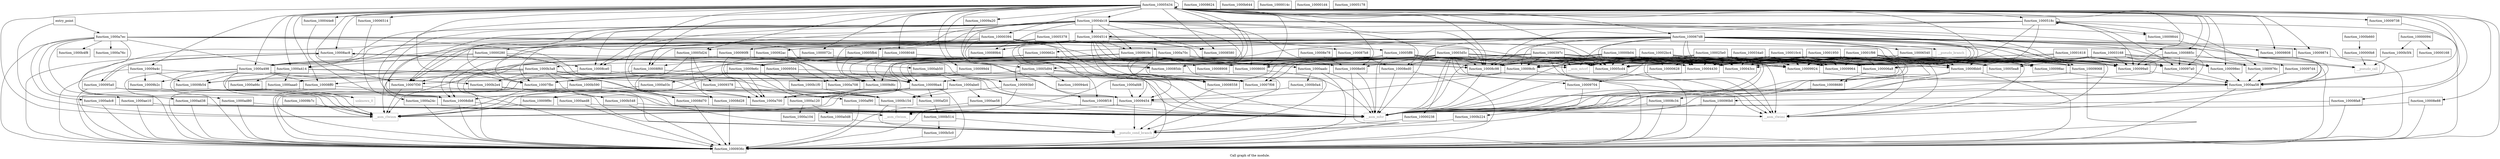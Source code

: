 digraph "Call graph of the module." {
  label="Call graph of the module.";
  node [shape=record];

  Node_function_10005378 [label="{function_10005378}"];
  Node_function_10005cd4 [label="{function_10005cd4}"];
  Node_function_10007f08 [label="{function_10007f08}"];
  Node_function_10005434 [label="{function_10005434}"];
  Node_function_10007f30 [label="{function_10007f30}"];
  Node_function_100090b0 [label="{function_100090b0}"];
  Node_function_10009808 [label="{function_10009808}"];
  Node_function_10008ed0 [label="{function_10008ed0}"];
  Node_function_10005d24 [label="{function_10005d24}"];
  Node_function_10009844 [label="{function_10009844}"];
  Node_function_10008f18 [label="{function_10008f18}"];
  Node_function_100090f8 [label="{function_100090f8}"];
  Node_function_10008e78 [label="{function_10008e78}"];
  Node_function_10007fbc [label="{function_10007fbc}"];
  Node_function_10008048 [label="{function_10008048}"];
  Node_function_1000919c [label="{function_1000919c}"];
  Node_function_10008558 [label="{function_10008558}"];
  Node_function_10008580 [label="{function_10008580}"];
  Node_function_100085dc [label="{function_100085dc}"];
  Node_function_10009874 [label="{function_10009874}"];
  Node_function_100092ac [label="{function_100092ac}"];
  Node_function_10008f60 [label="{function_10008f60}"];
  Node_function_10005d94 [label="{function_10005d94}"];
  Node_function_10008fa8 [label="{function_10008fa8}"];
  Node_function_10006540 [label="{function_10006540}"];
  Node_function_1000936c [label="{function_1000936c}"];
  Node_function_10008600 [label="{function_10008600}"];
  Node_function_10009378 [label="{function_10009378}"];
  Node_function_10008624 [label="{function_10008624}"];
  Node_function_10008680 [label="{function_10008680}"];
  Node_function_100087b8 [label="{function_100087b8}"];
  Node_function_1000885c [label="{function_1000885c}"];
  Node_function_10008908 [label="{function_10008908}"];
  Node_function_100093b0 [label="{function_100093b0}"];
  Node_function_100089b4 [label="{function_100089b4}"];
  Node_function_10005ea8 [label="{function_10005ea8}"];
  Node_function_10005fb4 [label="{function_10005fb4}"];
  Node_function_10009924 [label="{function_10009924}"];
  Node_function_1000662c [label="{function_1000662c}"];
  Node_function_10008ac8 [label="{function_10008ac8}"];
  Node_function_10009454 [label="{function_10009454}"];
  Node_function_10008bb0 [label="{function_10008bb0}"];
  Node_function_100094e4 [label="{function_100094e4}"];
  Node_function_10008c34 [label="{function_10008c34}"];
  Node_function_10009504 [label="{function_10009504}"];
  Node_function_10008c98 [label="{function_10008c98}"];
  Node_function_100095a0 [label="{function_100095a0}"];
  Node_function_10008ce0 [label="{function_10008ce0}"];
  Node_function_10009704 [label="{function_10009704}"];
  Node_function_10008ff0 [label="{function_10008ff0}"];
  Node_function_100098ac [label="{function_100098ac}"];
  Node_function_10009068 [label="{function_10009068}"];
  Node_function_10005ff8 [label="{function_10005ff8}"];
  Node_function_10008d28 [label="{function_10008d28}"];
  Node_function_10008d70 [label="{function_10008d70}"];
  Node_function_10006514 [label="{function_10006514}"];
  Node_function_100067d8 [label="{function_100067d8}"];
  Node_function_10009738 [label="{function_10009738}"];
  Node_function_10008e88 [label="{function_10008e88}"];
  Node_function_1000976c [label="{function_1000976c}"];
  Node_function_10008db8 [label="{function_10008db8}"];
  Node_function_100097a0 [label="{function_100097a0}"];
  Node_function_10008e00 [label="{function_10008e00}"];
  Node_function_100097d4 [label="{function_100097d4}"];
  Node_function_10009964 [label="{function_10009964}"];
  Node_function_1000ad38 [label="{function_1000ad38}"];
  Node_function_1000ad80 [label="{function_1000ad80}"];
  Node_function_100099a0 [label="{function_100099a0}"];
  Node_function_100099d4 [label="{function_100099d4}"];
  Node_function_10009a20 [label="{function_10009a20}"];
  Node_function_10009a4c [label="{function_10009a4c}"];
  Node_function_10009b2c [label="{function_10009b2c}"];
  Node_function_10009b54 [label="{function_10009b54}"];
  Node_function_10009b7c [label="{function_10009b7c}"];
  Node_function_10009ba4 [label="{function_10009ba4}"];
  Node_function_10009cfc [label="{function_10009cfc}"];
  Node_function_10009d6c [label="{function_10009d6c}"];
  Node_function_10009e6c [label="{function_10009e6c}"];
  Node_function_10009f9c [label="{function_10009f9c}"];
  Node_function_1000a03c [label="{function_1000a03c}"];
  Node_function_1000a0d8 [label="{function_1000a0d8}"];
  Node_function_1000a104 [label="{function_1000a104}"];
  Node_function_1000a120 [label="{function_1000a120}"];
  Node_function_1000a24c [label="{function_1000a24c}"];
  Node_function_1000a414 [label="{function_1000a414}"];
  Node_function_1000a498 [label="{function_1000a498}"];
  Node_function_1000a66c [label="{function_1000a66c}"];
  Node_function_1000a700 [label="{function_1000a700}"];
  Node_function_1000a708 [label="{function_1000a708}"];
  Node_function_1000a70c [label="{function_1000a70c}"];
  Node_function_1000a76c [label="{function_1000a76c}"];
  Node_function_1000a7ec [label="{function_1000a7ec}"];
  Node_function_1000aa58 [label="{function_1000aa58}"];
  Node_function_1000aaa0 [label="{function_1000aaa0}"];
  Node_function_1000aadc [label="{function_1000aadc}"];
  Node_function_1000ab50 [label="{function_1000ab50}"];
  Node_function_1000abe0 [label="{function_1000abe0}"];
  Node_function_1000adc8 [label="{function_1000adc8}"];
  Node_function_1000ae10 [label="{function_1000ae10}"];
  Node_function_1000ae58 [label="{function_1000ae58}"];
  Node_function_1000aed8 [label="{function_1000aed8}"];
  Node_function_1000af20 [label="{function_1000af20}"];
  Node_function_1000af90 [label="{function_1000af90}"];
  Node_function_1000afd8 [label="{function_1000afd8}"];
  Node_function_1000b0a4 [label="{function_1000b0a4}"];
  Node_function_1000b154 [label="{function_1000b154}"];
  Node_function_1000b1f0 [label="{function_1000b1f0}"];
  Node_function_1000b224 [label="{function_1000b224}"];
  Node_function_1000b2e4 [label="{function_1000b2e4}"];
  Node_function_1000b3a8 [label="{function_1000b3a8}"];
  Node_function_1000b4f8 [label="{function_1000b4f8}"];
  Node_function_1000b514 [label="{function_1000b514}"];
  Node_function_1000b548 [label="{function_1000b548}"];
  Node_function_1000b590 [label="{function_1000b590}"];
  Node_function_1000b5c0 [label="{function_1000b5c0}"];
  Node_function_1000b5f4 [label="{function_1000b5f4}"];
  Node_function_1000b644 [label="{function_1000b644}"];
  Node_function_1000b660 [label="{function_1000b660}"];
  Node___asm_rlwinm [color="gray50", fontcolor="gray50", label="{__asm_rlwinm}"];
  Node___asm_rlwinm_ [color="gray50", fontcolor="gray50", label="{__asm_rlwinm_}"];
  Node___asm_rlwimi [color="gray50", fontcolor="gray50", label="{__asm_rlwimi}"];
  Node___asm_mfcr [color="gray50", fontcolor="gray50", label="{__asm_mfcr}"];
  Node___asm_mtcrf [color="gray50", fontcolor="gray50", label="{__asm_mtcrf}"];
  Node_unknown_0 [color="gray50", fontcolor="gray50", label="{unknown_0}"];
  Node___pseudo_call [color="gray50", fontcolor="gray50", label="{__pseudo_call}"];
  Node___pseudo_branch [color="gray50", fontcolor="gray50", label="{__pseudo_branch}"];
  Node___pseudo_cond_branch [color="gray50", fontcolor="gray50", label="{__pseudo_cond_branch}"];
  Node_function_10000094 [label="{function_10000094}"];
  Node_function_100000b8 [label="{function_100000b8}"];
  Node_function_1000014c [label="{function_1000014c}"];
  Node_function_10000168 [label="{function_10000168}"];
  Node_function_100001d4 [label="{function_100001d4}"];
  Node_entry_point [label="{entry_point}"];
  Node_function_10000238 [label="{function_10000238}"];
  Node_function_10000280 [label="{function_10000280}"];
  Node_function_10000394 [label="{function_10000394}"];
  Node_function_10000628 [label="{function_10000628}"];
  Node_function_100006a8 [label="{function_100006a8}"];
  Node_function_1000072c [label="{function_1000072c}"];
  Node_function_10000b04 [label="{function_10000b04}"];
  Node_function_100010c4 [label="{function_100010c4}"];
  Node_function_100098ec [label="{function_100098ec}"];
  Node_function_10001618 [label="{function_10001618}"];
  Node_function_10001950 [label="{function_10001950}"];
  Node_function_10001f98 [label="{function_10001f98}"];
  Node_function_100025e0 [label="{function_100025e0}"];
  Node_function_10002bc4 [label="{function_10002bc4}"];
  Node_function_10003168 [label="{function_10003168}"];
  Node_function_100034a0 [label="{function_100034a0}"];
  Node_function_1000397c [label="{function_1000397c}"];
  Node_function_10003d5c [label="{function_10003d5c}"];
  Node_function_100043cc [label="{function_100043cc}"];
  Node_function_10004430 [label="{function_10004430}"];
  Node_function_100044e8 [label="{function_100044e8}"];
  Node_function_10004514 [label="{function_10004514}"];
  Node_function_10004b18 [label="{function_10004b18}"];
  Node_function_10005178 [label="{function_10005178}"];
  Node_function_1000518c [label="{function_1000518c}"];
  Node_function_10005378 -> Node_function_10005cd4;
  Node_function_10005378 -> Node_function_10007f08;
  Node_function_10005378 -> Node_function_10007f30;
  Node_function_10005378 -> Node_function_10007fbc;
  Node_function_10005378 -> Node_function_10005fb4;
  Node_function_10005378 -> Node_function_10005ff8;
  Node_function_10005434 -> Node_function_10005cd4;
  Node_function_10005434 -> Node_function_10007f08;
  Node_function_10005434 -> Node_function_10005434;
  Node_function_10005434 -> Node_function_10007f30;
  Node_function_10005434 -> Node_function_100090b0;
  Node_function_10005434 -> Node_function_10009808;
  Node_function_10005434 -> Node_function_10005d24;
  Node_function_10005434 -> Node_function_10007fbc;
  Node_function_10005434 -> Node_function_10008048;
  Node_function_10005434 -> Node_function_10008558;
  Node_function_10005434 -> Node_function_10008580;
  Node_function_10005434 -> Node_function_10009874;
  Node_function_10005434 -> Node_function_10008f60;
  Node_function_10005434 -> Node_function_10005d94;
  Node_function_10005434 -> Node_function_10008fa8;
  Node_function_10005434 -> Node_function_1000936c;
  Node_function_10005434 -> Node_function_10008600;
  Node_function_10005434 -> Node_function_1000885c;
  Node_function_10005434 -> Node_function_10008ac8;
  Node_function_10005434 -> Node_function_10008bb0;
  Node_function_10005434 -> Node_function_10008c98;
  Node_function_10005434 -> Node_function_10008ce0;
  Node_function_10005434 -> Node_function_10008ff0;
  Node_function_10005434 -> Node_function_10006514;
  Node_function_10005434 -> Node_function_100067d8;
  Node_function_10005434 -> Node_function_10009738;
  Node_function_10005434 -> Node_function_10008e88;
  Node_function_10005434 -> Node_function_10008db8;
  Node_function_10005434 -> Node_function_100097a0;
  Node_function_10005434 -> Node_function_10008e00;
  Node_function_10005434 -> Node_function_100099a0;
  Node_function_10005434 -> Node_function_100099d4;
  Node_function_10005434 -> Node_function_10009a20;
  Node_function_10005434 -> Node_function_10009a4c;
  Node_function_10005434 -> Node_function_1000a414;
  Node_function_10005434 -> Node_function_1000a498;
  Node_function_10005434 -> Node___asm_rlwinm;
  Node_function_10005434 -> Node_function_10000394;
  Node_function_10005434 -> Node_function_1000072c;
  Node_function_10005434 -> Node_function_100098ec;
  Node_function_10005434 -> Node_function_100044e8;
  Node_function_10005434 -> Node_function_10004b18;
  Node_function_10005434 -> Node_function_1000518c;
  Node_function_10007f30 -> Node___asm_rlwinm;
  Node_function_10007f30 -> Node___pseudo_cond_branch;
  Node_function_100090b0 -> Node_function_1000936c;
  Node_function_100090b0 -> Node___asm_mfcr;
  Node_function_10009808 -> Node_function_1000aa58;
  Node_function_10008ed0 -> Node_function_1000936c;
  Node_function_10008ed0 -> Node___asm_mfcr;
  Node_function_10005d24 -> Node_function_10009378;
  Node_function_10005d24 -> Node_function_10009068;
  Node_function_10005d24 -> Node_function_10008d28;
  Node_function_10005d24 -> Node_function_10008d70;
  Node_function_10009844 -> Node_function_1000aa58;
  Node_function_10008f18 -> Node_function_1000936c;
  Node_function_10008f18 -> Node___asm_mfcr;
  Node_function_100090f8 -> Node_function_1000936c;
  Node_function_100090f8 -> Node_function_10008c98;
  Node_function_100090f8 -> Node_function_10009d6c;
  Node_function_100090f8 -> Node_function_1000a700;
  Node_function_100090f8 -> Node_function_1000a708;
  Node_function_10008e78 -> Node_function_10008e00;
  Node_function_10007fbc -> Node___asm_rlwinm;
  Node_function_10007fbc -> Node___pseudo_cond_branch;
  Node_function_10008048 -> Node_function_100085dc;
  Node_function_10008048 -> Node_function_10009ba4;
  Node_function_1000919c -> Node_function_1000936c;
  Node_function_1000919c -> Node_function_10008bb0;
  Node_function_1000919c -> Node_function_10008c98;
  Node_function_1000919c -> Node_function_10008e00;
  Node_function_1000919c -> Node_function_10009ba4;
  Node_function_1000919c -> Node_function_10009cfc;
  Node_function_1000919c -> Node_function_10009d6c;
  Node_function_1000919c -> Node_function_1000a700;
  Node_function_1000919c -> Node_function_1000aadc;
  Node_function_10008558 -> Node___pseudo_cond_branch;
  Node_function_100085dc -> Node___pseudo_cond_branch;
  Node_function_10009874 -> Node_function_1000aa58;
  Node_function_100092ac -> Node_function_1000a700;
  Node_function_100092ac -> Node_function_1000a708;
  Node_function_100092ac -> Node_function_1000ab50;
  Node_function_10008f60 -> Node_function_1000936c;
  Node_function_10008f60 -> Node___asm_mfcr;
  Node_function_10005d94 -> Node_function_10007f08;
  Node_function_10005d94 -> Node_function_10007f30;
  Node_function_10005d94 -> Node_function_10007fbc;
  Node_function_10005d94 -> Node_function_10008558;
  Node_function_10005d94 -> Node_function_100094e4;
  Node_function_10008fa8 -> Node_function_1000936c;
  Node_function_10008fa8 -> Node___asm_mfcr;
  Node_function_10006540 -> Node_function_10008600;
  Node_function_10006540 -> Node_function_10008bb0;
  Node_function_10006540 -> Node_function_10008c98;
  Node_function_10006540 -> Node_function_100097a0;
  Node_function_10006540 -> Node_function_100099a0;
  Node_function_10008600 -> Node___pseudo_cond_branch;
  Node_function_10009378 -> Node_function_1000af90;
  Node_function_10008680 -> Node___pseudo_cond_branch;
  Node_function_100087b8 -> Node_function_10008ed0;
  Node_function_1000885c -> Node_function_1000936c;
  Node_function_1000885c -> Node_function_10008c98;
  Node_function_1000885c -> Node_function_100097a0;
  Node_function_1000885c -> Node_function_100097d4;
  Node_function_1000885c -> Node_function_100099a0;
  Node_function_100093b0 -> Node_function_1000b154;
  Node_function_100093b0 -> Node___asm_rlwinm_;
  Node_function_10005fb4 -> Node_function_10009d6c;
  Node_function_10009924 -> Node_function_1000aa58;
  Node_function_1000662c -> Node_function_10008558;
  Node_function_1000662c -> Node_function_100085dc;
  Node_function_1000662c -> Node_function_10009ba4;
  Node_function_1000662c -> Node_function_10009e6c;
  Node_function_10008ac8 -> Node_function_1000936c;
  Node_function_10008ac8 -> Node_function_10009504;
  Node_function_10008ac8 -> Node_function_100095a0;
  Node_function_10008ac8 -> Node___asm_mfcr;
  Node_function_10009454 -> Node___asm_rlwinm_;
  Node_function_10009454 -> Node___asm_rlwimi;
  Node_function_10009454 -> Node___pseudo_cond_branch;
  Node_function_10008bb0 -> Node_function_1000936c;
  Node_function_10008bb0 -> Node_function_10008c34;
  Node_function_10008bb0 -> Node___asm_mfcr;
  Node_function_10008c34 -> Node_function_1000936c;
  Node_function_10008c34 -> Node___asm_mfcr;
  Node_function_10009504 -> Node_function_10008ac8;
  Node_function_10009504 -> Node_function_10009454;
  Node_function_10009504 -> Node_function_1000b1f0;
  Node_function_10008c98 -> Node_function_1000936c;
  Node_function_10008c98 -> Node___asm_mfcr;
  Node_function_100095a0 -> Node_function_1000936c;
  Node_function_100095a0 -> Node_function_10008ac8;
  Node_function_100095a0 -> Node_function_1000b154;
  Node_function_100095a0 -> Node___asm_rlwinm;
  Node_function_10008ce0 -> Node_function_1000936c;
  Node_function_10008ce0 -> Node___asm_mfcr;
  Node_function_10009704 -> Node_function_1000b224;
  Node_function_10008ff0 -> Node_function_1000936c;
  Node_function_10008ff0 -> Node___asm_mfcr;
  Node_function_100098ac -> Node_function_1000aa58;
  Node_function_10009068 -> Node_function_1000936c;
  Node_function_10009068 -> Node___asm_mfcr;
  Node_function_10005ff8 -> Node_function_10005cd4;
  Node_function_10005ff8 -> Node_function_10008558;
  Node_function_10005ff8 -> Node_function_10008f60;
  Node_function_10005ff8 -> Node_function_10008600;
  Node_function_10005ff8 -> Node_function_10008bb0;
  Node_function_10005ff8 -> Node_function_10008c98;
  Node_function_10005ff8 -> Node_function_100098ac;
  Node_function_10005ff8 -> Node_function_100097a0;
  Node_function_10005ff8 -> Node_function_100099a0;
  Node_function_10005ff8 -> Node_function_10009cfc;
  Node_function_10005ff8 -> Node_function_10009d6c;
  Node_function_10005ff8 -> Node_function_10009e6c;
  Node_function_10005ff8 -> Node_function_1000a498;
  Node_function_10005ff8 -> Node___asm_rlwinm;
  Node_function_10005ff8 -> Node___asm_mfcr;
  Node_function_10005ff8 -> Node___asm_mtcrf;
  Node_function_10005ff8 -> Node_function_100098ec;
  Node_function_10008d28 -> Node_function_1000936c;
  Node_function_10008d28 -> Node___asm_mfcr;
  Node_function_10008d70 -> Node_function_1000936c;
  Node_function_10008d70 -> Node___asm_mfcr;
  Node_function_10006514 -> Node_function_10008db8;
  Node_function_100067d8 -> Node_function_10005cd4;
  Node_function_100067d8 -> Node_function_10009808;
  Node_function_100067d8 -> Node_function_10005d24;
  Node_function_100067d8 -> Node_function_10009874;
  Node_function_100067d8 -> Node_function_10008f60;
  Node_function_100067d8 -> Node_function_10006540;
  Node_function_100067d8 -> Node_function_1000936c;
  Node_function_100067d8 -> Node_function_1000885c;
  Node_function_100067d8 -> Node_function_100093b0;
  Node_function_100067d8 -> Node_function_10009924;
  Node_function_100067d8 -> Node_function_1000662c;
  Node_function_100067d8 -> Node_function_10008bb0;
  Node_function_100067d8 -> Node_function_10008c98;
  Node_function_100067d8 -> Node_function_10008ce0;
  Node_function_100067d8 -> Node_function_100098ac;
  Node_function_100067d8 -> Node_function_10009068;
  Node_function_100067d8 -> Node_function_10009964;
  Node_function_100067d8 -> Node_function_100099a0;
  Node_function_100067d8 -> Node_function_10009cfc;
  Node_function_100067d8 -> Node_function_1000a414;
  Node_function_100067d8 -> Node___asm_rlwinm;
  Node_function_100067d8 -> Node___asm_rlwimi;
  Node_function_100067d8 -> Node___asm_mfcr;
  Node_function_100067d8 -> Node___asm_mtcrf;
  Node_function_100067d8 -> Node___pseudo_branch;
  Node_function_100067d8 -> Node_function_100098ec;
  Node_function_100067d8 -> Node_function_100043cc;
  Node_function_100067d8 -> Node_function_10004430;
  Node_function_10009738 -> Node_function_1000aa58;
  Node_function_10008e88 -> Node_function_1000936c;
  Node_function_10008e88 -> Node___asm_mfcr;
  Node_function_1000976c -> Node_function_1000aa58;
  Node_function_10008db8 -> Node_function_1000936c;
  Node_function_10008db8 -> Node___asm_mfcr;
  Node_function_100097a0 -> Node_function_1000aa58;
  Node_function_10008e00 -> Node_function_1000936c;
  Node_function_10008e00 -> Node___asm_mfcr;
  Node_function_100097d4 -> Node_function_1000aa58;
  Node_function_10009964 -> Node_function_1000aa58;
  Node_function_1000ad38 -> Node_function_1000936c;
  Node_function_1000ad38 -> Node___asm_mfcr;
  Node_function_1000ad80 -> Node_function_1000936c;
  Node_function_1000ad80 -> Node___asm_mfcr;
  Node_function_100099a0 -> Node_function_1000aa58;
  Node_function_100099d4 -> Node_function_1000936c;
  Node_function_100099d4 -> Node_function_10009b54;
  Node_function_10009a20 -> Node_function_10009454;
  Node_function_10009a4c -> Node_function_1000936c;
  Node_function_10009a4c -> Node_function_10009b2c;
  Node_function_10009a4c -> Node_function_10009b54;
  Node_function_10009a4c -> Node_function_1000b2e4;
  Node_function_10009b2c -> Node___asm_rlwinm;
  Node_function_10009b54 -> Node___asm_rlwinm;
  Node_function_10009b7c -> Node___asm_rlwinm;
  Node_function_10009ba4 -> Node_function_1000936c;
  Node_function_10009ba4 -> Node_function_10009f9c;
  Node_function_10009ba4 -> Node_function_1000a120;
  Node_function_10009ba4 -> Node_function_1000a700;
  Node_function_10009ba4 -> Node_function_1000af20;
  Node_function_10009ba4 -> Node___asm_rlwinm;
  Node_function_10009cfc -> Node_function_1000936c;
  Node_function_10009cfc -> Node_function_10009454;
  Node_function_10009cfc -> Node_function_10009ba4;
  Node_function_10009d6c -> Node_function_1000a120;
  Node_function_10009d6c -> Node_function_1000a700;
  Node_function_10009d6c -> Node_function_1000af20;
  Node_function_10009e6c -> Node_function_10009ba4;
  Node_function_10009e6c -> Node_function_10009d6c;
  Node_function_10009e6c -> Node_function_1000a03c;
  Node_function_10009e6c -> Node_function_1000a120;
  Node_function_10009e6c -> Node_function_1000a700;
  Node_function_10009e6c -> Node_function_1000b154;
  Node_function_10009e6c -> Node___asm_rlwinm;
  Node_function_10009f9c -> Node___asm_rlwinm;
  Node_function_1000a03c -> Node___asm_rlwinm;
  Node_function_1000a0d8 -> Node___pseudo_cond_branch;
  Node_function_1000a120 -> Node_function_1000a0d8;
  Node_function_1000a120 -> Node_function_1000a104;
  Node_function_1000a24c -> Node_function_1000936c;
  Node_function_1000a24c -> Node___asm_rlwinm_;
  Node_function_1000a414 -> Node_function_1000a66c;
  Node_function_1000a414 -> Node_function_1000a700;
  Node_function_1000a414 -> Node_function_1000a708;
  Node_function_1000a414 -> Node_function_1000aaa0;
  Node_function_1000a414 -> Node_unknown_0;
  Node_function_1000a498 -> Node_function_1000936c;
  Node_function_1000a498 -> Node_function_10008ff0;
  Node_function_1000a498 -> Node_function_10009b2c;
  Node_function_1000a498 -> Node_function_10009b54;
  Node_function_1000a498 -> Node_function_1000aed8;
  Node_function_1000a498 -> Node_function_1000b2e4;
  Node_function_1000a498 -> Node___asm_rlwinm;
  Node_function_1000a498 -> Node___asm_mfcr;
  Node_function_1000a66c -> Node_unknown_0;
  Node_function_1000a70c -> Node_function_10008bb0;
  Node_function_1000a70c -> Node_function_10008e00;
  Node_function_1000a70c -> Node_function_1000b3a8;
  Node_function_1000a7ec -> Node_function_1000936c;
  Node_function_1000a7ec -> Node_function_10009454;
  Node_function_1000a7ec -> Node_function_1000ad38;
  Node_function_1000a7ec -> Node_function_1000ad80;
  Node_function_1000a7ec -> Node_function_1000a414;
  Node_function_1000a7ec -> Node_function_1000a70c;
  Node_function_1000a7ec -> Node_function_1000a76c;
  Node_function_1000a7ec -> Node_function_1000adc8;
  Node_function_1000a7ec -> Node_function_1000ae10;
  Node_function_1000a7ec -> Node_function_1000b154;
  Node_function_1000a7ec -> Node_function_1000b4f8;
  Node_function_1000a7ec -> Node___pseudo_call;
  Node_function_1000aa58 -> Node_function_1000936c;
  Node_function_1000aa58 -> Node___asm_mfcr;
  Node_function_1000aaa0 -> Node_function_1000936c;
  Node_function_1000aaa0 -> Node___asm_mfcr;
  Node_function_1000aadc -> Node_function_1000936c;
  Node_function_1000aadc -> Node_function_1000b0a4;
  Node_function_1000aadc -> Node___asm_mfcr;
  Node_function_1000ab50 -> Node_function_100093b0;
  Node_function_1000ab50 -> Node_function_1000abe0;
  Node_function_1000abe0 -> Node_function_1000936c;
  Node_function_1000abe0 -> Node_function_1000ae58;
  Node_function_1000abe0 -> Node_function_1000b154;
  Node_function_1000abe0 -> Node___asm_rlwinm;
  Node_function_1000abe0 -> Node___asm_mfcr;
  Node_function_1000adc8 -> Node_function_1000936c;
  Node_function_1000adc8 -> Node___asm_mfcr;
  Node_function_1000ae10 -> Node_function_1000936c;
  Node_function_1000ae10 -> Node___asm_mfcr;
  Node_function_1000ae58 -> Node_function_1000936c;
  Node_function_1000ae58 -> Node___asm_mfcr;
  Node_function_1000aed8 -> Node_function_1000936c;
  Node_function_1000aed8 -> Node___asm_mfcr;
  Node_function_1000af20 -> Node_function_1000b514;
  Node_function_1000af90 -> Node_function_1000936c;
  Node_function_1000af90 -> Node___asm_mfcr;
  Node_function_1000afd8 -> Node_function_10009454;
  Node_function_1000b0a4 -> Node_function_10009454;
  Node_function_1000b154 -> Node___asm_rlwinm_;
  Node_function_1000b154 -> Node___pseudo_cond_branch;
  Node_function_1000b1f0 -> Node_function_1000b154;
  Node_function_1000b224 -> Node___pseudo_cond_branch;
  Node_function_1000b2e4 -> Node_function_1000b154;
  Node_function_1000b2e4 -> Node_function_1000b548;
  Node_function_1000b3a8 -> Node_function_10009454;
  Node_function_1000b3a8 -> Node_function_10008ff0;
  Node_function_1000b3a8 -> Node_function_10009b54;
  Node_function_1000b3a8 -> Node_function_1000a700;
  Node_function_1000b3a8 -> Node_function_1000aaa0;
  Node_function_1000b3a8 -> Node_function_1000b2e4;
  Node_function_1000b3a8 -> Node_function_1000b590;
  Node_function_1000b3a8 -> Node___pseudo_cond_branch;
  Node_function_1000b514 -> Node_function_1000b5c0;
  Node_function_1000b514 -> Node___pseudo_cond_branch;
  Node_function_1000b548 -> Node_function_1000936c;
  Node_function_1000b548 -> Node___asm_mfcr;
  Node_function_1000b590 -> Node_function_10008d28;
  Node_function_1000b590 -> Node_function_10008db8;
  Node_function_1000b5c0 -> Node_function_1000936c;
  Node_function_1000b5f4 -> Node___pseudo_call;
  Node_function_1000b660 -> Node_function_100000b8;
  Node_function_10000094 -> Node_function_1000b5f4;
  Node_function_10000094 -> Node_function_10000168;
  Node_function_100000b8 -> Node___pseudo_call;
  Node_entry_point -> Node_function_1000a7ec;
  Node_entry_point -> Node___asm_rlwinm;
  Node_function_10000238 -> Node___pseudo_cond_branch;
  Node_function_10000280 -> Node_function_10008ce0;
  Node_function_10000280 -> Node_function_10008d70;
  Node_function_10000280 -> Node_function_10008db8;
  Node_function_10000280 -> Node_function_1000a414;
  Node_function_10000280 -> Node_function_1000a498;
  Node_function_10000280 -> Node___pseudo_call;
  Node_function_10000394 -> Node_function_100085dc;
  Node_function_10000394 -> Node_function_1000936c;
  Node_function_10000394 -> Node_function_10009cfc;
  Node_function_10000394 -> Node_function_10009d6c;
  Node_function_10000394 -> Node___asm_mfcr;
  Node_function_10000394 -> Node___asm_mtcrf;
  Node_function_10000394 -> Node_function_10000280;
  Node_function_10000628 -> Node_function_10009704;
  Node_function_100006a8 -> Node_function_10008680;
  Node_function_1000072c -> Node_function_10009cfc;
  Node_function_1000072c -> Node_function_10009e6c;
  Node_function_10000b04 -> Node_function_10005cd4;
  Node_function_10000b04 -> Node_function_100085dc;
  Node_function_10000b04 -> Node_function_10005ea8;
  Node_function_10000b04 -> Node_function_10009924;
  Node_function_10000b04 -> Node_function_10008c98;
  Node_function_10000b04 -> Node_function_10009964;
  Node_function_10000b04 -> Node_function_100099a0;
  Node_function_10000b04 -> Node_function_10009cfc;
  Node_function_10000b04 -> Node___asm_rlwimi;
  Node_function_10000b04 -> Node___asm_mfcr;
  Node_function_10000b04 -> Node___asm_mtcrf;
  Node_function_10000b04 -> Node_function_100006a8;
  Node_function_10000b04 -> Node_function_100043cc;
  Node_function_10000b04 -> Node_function_10004430;
  Node_function_100010c4 -> Node_function_10005cd4;
  Node_function_100010c4 -> Node_function_10005ea8;
  Node_function_100010c4 -> Node_function_10009924;
  Node_function_100010c4 -> Node_function_10008c98;
  Node_function_100010c4 -> Node_function_10009964;
  Node_function_100010c4 -> Node_function_100099a0;
  Node_function_100010c4 -> Node_function_10009cfc;
  Node_function_100010c4 -> Node___asm_rlwimi;
  Node_function_100010c4 -> Node___asm_mfcr;
  Node_function_100010c4 -> Node___asm_mtcrf;
  Node_function_100010c4 -> Node_function_100006a8;
  Node_function_100010c4 -> Node_function_100043cc;
  Node_function_100010c4 -> Node_function_10004430;
  Node_function_100098ec -> Node_function_1000aa58;
  Node_function_10001618 -> Node_function_10005cd4;
  Node_function_10001618 -> Node_function_10005ea8;
  Node_function_10001618 -> Node_function_1000976c;
  Node_function_10001618 -> Node_function_100097a0;
  Node_function_10001618 -> Node_function_100099a0;
  Node_function_10001618 -> Node_function_10009cfc;
  Node_function_10001618 -> Node___asm_mfcr;
  Node_function_10001618 -> Node_function_100006a8;
  Node_function_10001618 -> Node_function_100098ec;
  Node_function_10001950 -> Node_function_10005cd4;
  Node_function_10001950 -> Node_function_10005ea8;
  Node_function_10001950 -> Node_function_10009924;
  Node_function_10001950 -> Node_function_10008bb0;
  Node_function_10001950 -> Node_function_10008c98;
  Node_function_10001950 -> Node_function_100098ac;
  Node_function_10001950 -> Node_function_10009068;
  Node_function_10001950 -> Node_function_100097a0;
  Node_function_10001950 -> Node_function_10009964;
  Node_function_10001950 -> Node_function_100099a0;
  Node_function_10001950 -> Node_function_10009ba4;
  Node_function_10001950 -> Node_function_10009cfc;
  Node_function_10001950 -> Node___asm_rlwimi;
  Node_function_10001950 -> Node___asm_mfcr;
  Node_function_10001950 -> Node___asm_mtcrf;
  Node_function_10001950 -> Node_function_100006a8;
  Node_function_10001950 -> Node_function_100043cc;
  Node_function_10001950 -> Node_function_10004430;
  Node_function_10001f98 -> Node_function_10005cd4;
  Node_function_10001f98 -> Node_function_10005ea8;
  Node_function_10001f98 -> Node_function_10009924;
  Node_function_10001f98 -> Node_function_10008bb0;
  Node_function_10001f98 -> Node_function_10008c98;
  Node_function_10001f98 -> Node_function_100098ac;
  Node_function_10001f98 -> Node_function_10009068;
  Node_function_10001f98 -> Node_function_100097a0;
  Node_function_10001f98 -> Node_function_10009964;
  Node_function_10001f98 -> Node_function_100099a0;
  Node_function_10001f98 -> Node_function_10009ba4;
  Node_function_10001f98 -> Node_function_10009cfc;
  Node_function_10001f98 -> Node___asm_rlwimi;
  Node_function_10001f98 -> Node___asm_mfcr;
  Node_function_10001f98 -> Node___asm_mtcrf;
  Node_function_10001f98 -> Node_function_100006a8;
  Node_function_10001f98 -> Node_function_100043cc;
  Node_function_10001f98 -> Node_function_10004430;
  Node_function_100025e0 -> Node_function_10005cd4;
  Node_function_100025e0 -> Node_function_10005ea8;
  Node_function_100025e0 -> Node_function_10009924;
  Node_function_100025e0 -> Node_function_10008c98;
  Node_function_100025e0 -> Node_function_10009964;
  Node_function_100025e0 -> Node_function_100099a0;
  Node_function_100025e0 -> Node_function_10009cfc;
  Node_function_100025e0 -> Node___asm_rlwimi;
  Node_function_100025e0 -> Node___asm_mfcr;
  Node_function_100025e0 -> Node___asm_mtcrf;
  Node_function_100025e0 -> Node_function_10000628;
  Node_function_100025e0 -> Node_function_100006a8;
  Node_function_100025e0 -> Node_function_100043cc;
  Node_function_100025e0 -> Node_function_10004430;
  Node_function_10002bc4 -> Node_function_10005cd4;
  Node_function_10002bc4 -> Node_function_10009924;
  Node_function_10002bc4 -> Node_function_10008c98;
  Node_function_10002bc4 -> Node_function_10009964;
  Node_function_10002bc4 -> Node_function_100099a0;
  Node_function_10002bc4 -> Node_function_10009cfc;
  Node_function_10002bc4 -> Node___asm_rlwimi;
  Node_function_10002bc4 -> Node___asm_mfcr;
  Node_function_10002bc4 -> Node___asm_mtcrf;
  Node_function_10002bc4 -> Node_function_10000628;
  Node_function_10002bc4 -> Node_function_100006a8;
  Node_function_10002bc4 -> Node_function_100043cc;
  Node_function_10002bc4 -> Node_function_10004430;
  Node_function_10003168 -> Node_function_10005cd4;
  Node_function_10003168 -> Node_function_10005ea8;
  Node_function_10003168 -> Node_function_1000976c;
  Node_function_10003168 -> Node_function_100097a0;
  Node_function_10003168 -> Node_function_100099a0;
  Node_function_10003168 -> Node_function_10009cfc;
  Node_function_10003168 -> Node___asm_mfcr;
  Node_function_10003168 -> Node_function_100006a8;
  Node_function_10003168 -> Node_function_100098ec;
  Node_function_100034a0 -> Node_function_10005cd4;
  Node_function_100034a0 -> Node_function_10005ea8;
  Node_function_100034a0 -> Node_function_10009924;
  Node_function_100034a0 -> Node_function_10008c98;
  Node_function_100034a0 -> Node_function_10009964;
  Node_function_100034a0 -> Node_function_100099a0;
  Node_function_100034a0 -> Node_function_10009cfc;
  Node_function_100034a0 -> Node___asm_rlwimi;
  Node_function_100034a0 -> Node___asm_mfcr;
  Node_function_100034a0 -> Node___asm_mtcrf;
  Node_function_100034a0 -> Node_function_100006a8;
  Node_function_100034a0 -> Node_function_100043cc;
  Node_function_100034a0 -> Node_function_10004430;
  Node_function_1000397c -> Node_function_10005cd4;
  Node_function_1000397c -> Node_function_10007f08;
  Node_function_1000397c -> Node_function_10007fbc;
  Node_function_1000397c -> Node_function_100085dc;
  Node_function_1000397c -> Node_function_10009924;
  Node_function_1000397c -> Node_function_10008c98;
  Node_function_1000397c -> Node_function_10009964;
  Node_function_1000397c -> Node_function_100099a0;
  Node_function_1000397c -> Node_function_10009cfc;
  Node_function_1000397c -> Node___asm_rlwimi;
  Node_function_1000397c -> Node___asm_mfcr;
  Node_function_1000397c -> Node___asm_mtcrf;
  Node_function_1000397c -> Node_function_100006a8;
  Node_function_1000397c -> Node_function_100043cc;
  Node_function_1000397c -> Node_function_10004430;
  Node_function_10003d5c -> Node_function_10005cd4;
  Node_function_10003d5c -> Node_function_10007f08;
  Node_function_10003d5c -> Node_function_10007f30;
  Node_function_10003d5c -> Node_function_10008ed0;
  Node_function_10003d5c -> Node_function_10007fbc;
  Node_function_10003d5c -> Node_function_10008558;
  Node_function_10003d5c -> Node_function_100085dc;
  Node_function_10003d5c -> Node_function_10005d94;
  Node_function_10003d5c -> Node_function_10008908;
  Node_function_10003d5c -> Node_function_10009924;
  Node_function_10003d5c -> Node_function_10008c98;
  Node_function_10003d5c -> Node_function_10009704;
  Node_function_10003d5c -> Node_function_10008e00;
  Node_function_10003d5c -> Node_function_10009964;
  Node_function_10003d5c -> Node_function_100099a0;
  Node_function_10003d5c -> Node_function_10009cfc;
  Node_function_10003d5c -> Node___asm_rlwimi;
  Node_function_10003d5c -> Node___asm_mfcr;
  Node_function_10003d5c -> Node___asm_mtcrf;
  Node_function_10003d5c -> Node_function_10000238;
  Node_function_10003d5c -> Node_function_100006a8;
  Node_function_10003d5c -> Node_function_100043cc;
  Node_function_10003d5c -> Node_function_10004430;
  Node_function_10004430 -> Node___asm_rlwinm_;
  Node_function_100044e8 -> Node_function_10008db8;
  Node_function_10004514 -> Node_function_10007f08;
  Node_function_10004514 -> Node_function_10007f30;
  Node_function_10004514 -> Node_function_10008f18;
  Node_function_10004514 -> Node_function_100090f8;
  Node_function_10004514 -> Node_function_10007fbc;
  Node_function_10004514 -> Node_function_1000919c;
  Node_function_10004514 -> Node_function_10008558;
  Node_function_10004514 -> Node_function_10008580;
  Node_function_10004514 -> Node_function_100092ac;
  Node_function_10004514 -> Node_function_10008600;
  Node_function_10004514 -> Node_function_10008680;
  Node_function_10004514 -> Node_function_100087b8;
  Node_function_10004514 -> Node_function_10008908;
  Node_function_10004514 -> Node_function_100089b4;
  Node_function_10004514 -> Node_function_10009454;
  Node_function_10004514 -> Node_function_10008c98;
  Node_function_10004514 -> Node_function_10008db8;
  Node_function_10004514 -> Node_function_10008e00;
  Node_function_10004514 -> Node_function_1000a498;
  Node_function_10004b18 -> Node_function_10007f08;
  Node_function_10004b18 -> Node_function_10007f30;
  Node_function_10004b18 -> Node_function_10008ed0;
  Node_function_10004b18 -> Node_function_10009844;
  Node_function_10004b18 -> Node_function_10008f18;
  Node_function_10004b18 -> Node_function_100090f8;
  Node_function_10004b18 -> Node_function_10007fbc;
  Node_function_10004b18 -> Node_function_1000919c;
  Node_function_10004b18 -> Node_function_10008580;
  Node_function_10004b18 -> Node_function_100092ac;
  Node_function_10004b18 -> Node_function_10008600;
  Node_function_10004b18 -> Node_function_100089b4;
  Node_function_10004b18 -> Node_function_10008c98;
  Node_function_10004b18 -> Node_function_10008ce0;
  Node_function_10004b18 -> Node_function_10009068;
  Node_function_10004b18 -> Node_function_10008d28;
  Node_function_10004b18 -> Node_function_1000976c;
  Node_function_10004b18 -> Node_function_10008db8;
  Node_function_10004b18 -> Node_function_10008e00;
  Node_function_10004b18 -> Node_function_100099a0;
  Node_function_10004b18 -> Node_function_10009ba4;
  Node_function_10004b18 -> Node_function_1000a24c;
  Node_function_10004b18 -> Node_function_1000a498;
  Node_function_10004b18 -> Node_function_10004514;
  Node_function_1000518c -> Node_function_10009844;
  Node_function_1000518c -> Node_function_1000936c;
  Node_function_1000518c -> Node_function_10008bb0;
  Node_function_1000518c -> Node_function_10008c98;
  Node_function_1000518c -> Node_function_1000976c;
  Node_function_1000518c -> Node_function_100097a0;
  Node_function_1000518c -> Node_function_10009964;
  Node_function_1000518c -> Node_function_100099a0;
  Node_function_1000518c -> Node_function_1000a498;
  Node_function_1000518c -> Node_function_10004514;
  Node_function_1000518c -> Node_function_1000518c;
}
